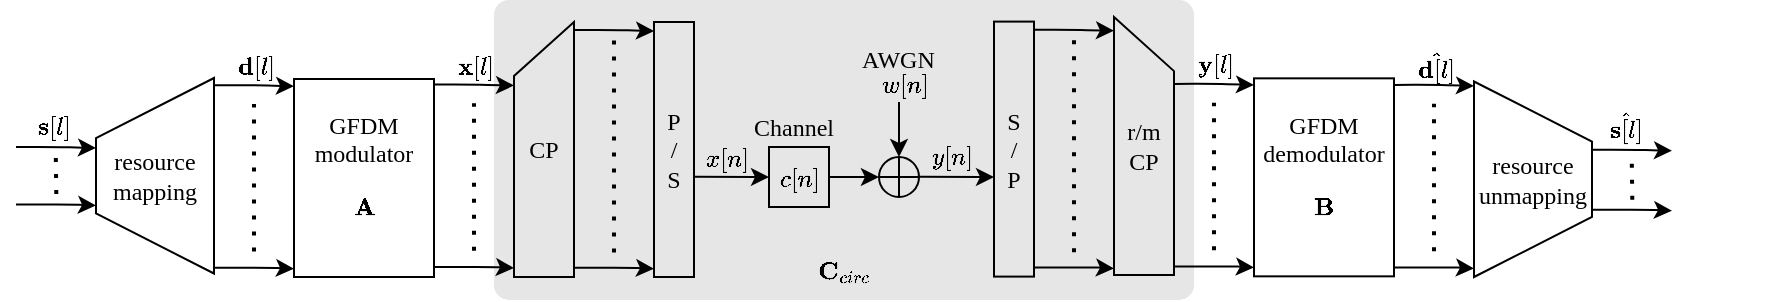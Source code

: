<mxfile version="14.1.8" type="device"><diagram id="kgpKYQtTHZ0yAKxKKP6v" name="Page-1"><mxGraphModel dx="1106" dy="860" grid="1" gridSize="10" guides="1" tooltips="1" connect="1" arrows="1" fold="1" page="1" pageScale="1" pageWidth="850" pageHeight="1100" math="1" shadow="0"><root><mxCell id="0"/><mxCell id="1" parent="0"/><mxCell id="hkhzS2_KRgTPWEiNly8_-1" value="" style="rounded=1;whiteSpace=wrap;html=1;strokeColor=none;fillColor=#E6E6E6;arcSize=5;" parent="1" vertex="1"><mxGeometry x="260" y="180" width="350" height="150" as="geometry"/></mxCell><mxCell id="mlKEXU8RvEvhg793acPe-8" value="&lt;span style=&quot;color: rgb(0 , 0 , 0) ; font-size: 12px ; font-style: normal ; font-weight: 400 ; letter-spacing: normal ; text-align: center ; text-indent: 0px ; text-transform: none ; word-spacing: 0px ; background-color: rgb(248 , 249 , 250) ; display: inline ; float: none&quot;&gt;$$\mathbf{s}[l]$$&lt;/span&gt;" style="text;whiteSpace=wrap;html=1;fontFamily=Times New Roman;" parent="1" vertex="1"><mxGeometry x="30" y="216.86" width="10" height="40" as="geometry"/></mxCell><mxCell id="mlKEXU8RvEvhg793acPe-23" value="P&lt;br&gt;/&lt;br&gt;S" style="rounded=0;whiteSpace=wrap;html=1;fontFamily=Times New Roman;fillColor=none;" parent="1" vertex="1"><mxGeometry x="340" y="191" width="20" height="127.5" as="geometry"/></mxCell><mxCell id="mlKEXU8RvEvhg793acPe-68" style="edgeStyle=orthogonalEdgeStyle;rounded=0;orthogonalLoop=1;jettySize=auto;html=1;entryX=0.855;entryY=0.855;entryDx=0;entryDy=0;entryPerimeter=0;fontSize=24;fontFamily=Times New Roman;" parent="1" source="mlKEXU8RvEvhg793acPe-25" target="mlKEXU8RvEvhg793acPe-44" edge="1"><mxGeometry relative="1" as="geometry"/></mxCell><mxCell id="mlKEXU8RvEvhg793acPe-25" value="&lt;span&gt;$$c[n]$$&lt;/span&gt;" style="rounded=0;whiteSpace=wrap;html=1;fontFamily=Times New Roman;fillColor=none;" parent="1" vertex="1"><mxGeometry x="397.5" y="253.5" width="30" height="30" as="geometry"/></mxCell><mxCell id="mlKEXU8RvEvhg793acPe-42" value="&lt;span style=&quot;color: rgb(0 , 0 , 0) ; font-size: 12px ; font-style: normal ; font-weight: 400 ; letter-spacing: normal ; text-align: center ; text-indent: 0px ; text-transform: none ; word-spacing: 0px ; background-color: rgb(248 , 249 , 250) ; display: inline ; float: none&quot;&gt;$$y[n]$$&lt;/span&gt;" style="text;whiteSpace=wrap;html=1;fontFamily=Times New Roman;" parent="1" vertex="1"><mxGeometry x="477" y="232.05" width="12" height="40" as="geometry"/></mxCell><mxCell id="mlKEXU8RvEvhg793acPe-44" value="" style="verticalLabelPosition=bottom;verticalAlign=top;html=1;shape=mxgraph.flowchart.or;rounded=0;direction=south;rotation=45;fontFamily=Times New Roman;fillColor=none;" parent="1" vertex="1"><mxGeometry x="452.5" y="258.5" width="20" height="20" as="geometry"/></mxCell><mxCell id="mlKEXU8RvEvhg793acPe-60" value="&lt;span style=&quot;color: rgb(0 , 0 , 0) ; font-size: 12px ; font-style: normal ; font-weight: 400 ; letter-spacing: normal ; text-align: center ; text-indent: 0px ; text-transform: none ; word-spacing: 0px ; background-color: rgb(248 , 249 , 250) ; display: inline ; float: none&quot;&gt;$$w[n]$$&lt;/span&gt;" style="text;whiteSpace=wrap;html=1;fontFamily=Times New Roman;" parent="1" vertex="1"><mxGeometry x="451.5" y="195.5" width="20" height="40" as="geometry"/></mxCell><mxCell id="mlKEXU8RvEvhg793acPe-69" value="" style="endArrow=classic;html=1;fontSize=24;entryX=0.145;entryY=0.855;entryDx=0;entryDy=0;entryPerimeter=0;fontFamily=Times New Roman;" parent="1" target="mlKEXU8RvEvhg793acPe-44" edge="1"><mxGeometry width="50" height="50" relative="1" as="geometry"><mxPoint x="462.5" y="231" as="sourcePoint"/><mxPoint x="439.5" y="284.5" as="targetPoint"/></mxGeometry></mxCell><mxCell id="PncQOkQU8mbkIJzHWDiO-9" value="" style="edgeStyle=orthogonalEdgeStyle;orthogonalLoop=1;jettySize=auto;html=1;fontFamily=Times New Roman;" parent="1" edge="1"><mxGeometry relative="1" as="geometry"><mxPoint x="21" y="253.51" as="sourcePoint"/><mxPoint x="61" y="254.01" as="targetPoint"/><Array as="points"><mxPoint x="41" y="253.49"/></Array></mxGeometry></mxCell><mxCell id="PncQOkQU8mbkIJzHWDiO-10" value="" style="endArrow=none;dashed=1;html=1;dashPattern=1 3;strokeWidth=2;fontFamily=Times New Roman;" parent="1" edge="1"><mxGeometry width="50" height="50" relative="1" as="geometry"><mxPoint x="41.15" y="277.02" as="sourcePoint"/><mxPoint x="40.85" y="254.52" as="targetPoint"/></mxGeometry></mxCell><mxCell id="PncQOkQU8mbkIJzHWDiO-11" value="" style="edgeStyle=orthogonalEdgeStyle;orthogonalLoop=1;jettySize=auto;html=1;fontFamily=Times New Roman;" parent="1" edge="1"><mxGeometry relative="1" as="geometry"><mxPoint x="21" y="282.26" as="sourcePoint"/><mxPoint x="61" y="282.74" as="targetPoint"/><Array as="points"><mxPoint x="51" y="282.76"/><mxPoint x="51" y="282.76"/></Array></mxGeometry></mxCell><mxCell id="PncQOkQU8mbkIJzHWDiO-13" value="" style="edgeStyle=orthogonalEdgeStyle;orthogonalLoop=1;jettySize=auto;html=1;fontFamily=Times New Roman;" parent="1" edge="1"><mxGeometry relative="1" as="geometry"><mxPoint x="230" y="222.25" as="sourcePoint"/><mxPoint x="270" y="222.75" as="targetPoint"/><Array as="points"><mxPoint x="250" y="222.23"/></Array></mxGeometry></mxCell><mxCell id="PncQOkQU8mbkIJzHWDiO-14" value="" style="edgeStyle=orthogonalEdgeStyle;orthogonalLoop=1;jettySize=auto;html=1;fontFamily=Times New Roman;" parent="1" edge="1"><mxGeometry relative="1" as="geometry"><mxPoint x="230" y="313.52" as="sourcePoint"/><mxPoint x="270" y="314" as="targetPoint"/><Array as="points"><mxPoint x="260" y="314.02"/><mxPoint x="260" y="314.02"/></Array></mxGeometry></mxCell><mxCell id="PncQOkQU8mbkIJzHWDiO-15" value="" style="endArrow=none;dashed=1;html=1;dashPattern=1 3;strokeWidth=2;fontFamily=Times New Roman;" parent="1" edge="1"><mxGeometry width="50" height="50" relative="1" as="geometry"><mxPoint x="250" y="305.38" as="sourcePoint"/><mxPoint x="250.0" y="231.63" as="targetPoint"/></mxGeometry></mxCell><mxCell id="PncQOkQU8mbkIJzHWDiO-17" value="&lt;span&gt;CP&lt;/span&gt;" style="shape=manualInput;whiteSpace=wrap;html=1;size=27;fontFamily=Times New Roman;fillColor=none;" parent="1" vertex="1"><mxGeometry x="270" y="191" width="30" height="127.5" as="geometry"/></mxCell><mxCell id="PncQOkQU8mbkIJzHWDiO-18" value="" style="edgeStyle=orthogonalEdgeStyle;orthogonalLoop=1;jettySize=auto;html=1;fontFamily=Times New Roman;" parent="1" edge="1"><mxGeometry relative="1" as="geometry"><mxPoint x="300" y="195.03" as="sourcePoint"/><mxPoint x="340" y="195.53" as="targetPoint"/><Array as="points"><mxPoint x="320" y="195.01"/></Array></mxGeometry></mxCell><mxCell id="PncQOkQU8mbkIJzHWDiO-19" value="" style="edgeStyle=orthogonalEdgeStyle;orthogonalLoop=1;jettySize=auto;html=1;fontFamily=Times New Roman;" parent="1" edge="1"><mxGeometry relative="1" as="geometry"><mxPoint x="300" y="313.89" as="sourcePoint"/><mxPoint x="340" y="314.37" as="targetPoint"/><Array as="points"><mxPoint x="330" y="314.39"/><mxPoint x="330" y="314.39"/></Array></mxGeometry></mxCell><mxCell id="PncQOkQU8mbkIJzHWDiO-20" value="" style="endArrow=none;dashed=1;html=1;dashPattern=1 3;strokeWidth=2;fontFamily=Times New Roman;" parent="1" edge="1"><mxGeometry width="50" height="50" relative="1" as="geometry"><mxPoint x="320" y="306.25" as="sourcePoint"/><mxPoint x="320" y="198.75" as="targetPoint"/></mxGeometry></mxCell><mxCell id="PncQOkQU8mbkIJzHWDiO-28" value="S&lt;br&gt;/&lt;br&gt;P" style="rounded=0;whiteSpace=wrap;html=1;fontFamily=Times New Roman;fillColor=none;" parent="1" vertex="1"><mxGeometry x="510" y="190.8" width="20" height="127.5" as="geometry"/></mxCell><mxCell id="PncQOkQU8mbkIJzHWDiO-30" value="" style="edgeStyle=orthogonalEdgeStyle;orthogonalLoop=1;jettySize=auto;html=1;fontFamily=Times New Roman;" parent="1" edge="1"><mxGeometry relative="1" as="geometry"><mxPoint x="530" y="194.88" as="sourcePoint"/><mxPoint x="570" y="195.38" as="targetPoint"/><Array as="points"><mxPoint x="550" y="194.86"/></Array></mxGeometry></mxCell><mxCell id="PncQOkQU8mbkIJzHWDiO-31" value="" style="edgeStyle=orthogonalEdgeStyle;orthogonalLoop=1;jettySize=auto;html=1;fontFamily=Times New Roman;" parent="1" edge="1"><mxGeometry relative="1" as="geometry"><mxPoint x="530" y="313.74" as="sourcePoint"/><mxPoint x="570" y="314.22" as="targetPoint"/><Array as="points"><mxPoint x="560" y="314.24"/><mxPoint x="560" y="314.24"/></Array></mxGeometry></mxCell><mxCell id="PncQOkQU8mbkIJzHWDiO-32" value="" style="endArrow=none;dashed=1;html=1;dashPattern=1 3;strokeWidth=2;fontFamily=Times New Roman;" parent="1" edge="1"><mxGeometry width="50" height="50" relative="1" as="geometry"><mxPoint x="550" y="306.1" as="sourcePoint"/><mxPoint x="550" y="198.6" as="targetPoint"/></mxGeometry></mxCell><mxCell id="PncQOkQU8mbkIJzHWDiO-33" value="&lt;span&gt;r/m&lt;br&gt;CP&lt;/span&gt;" style="shape=manualInput;whiteSpace=wrap;html=1;size=27;flipH=1;fontFamily=Times New Roman;fillColor=none;" parent="1" vertex="1"><mxGeometry x="570" y="188.55" width="30" height="129" as="geometry"/></mxCell><mxCell id="PncQOkQU8mbkIJzHWDiO-34" value="" style="edgeStyle=orthogonalEdgeStyle;orthogonalLoop=1;jettySize=auto;html=1;fontFamily=Times New Roman;" parent="1" edge="1"><mxGeometry relative="1" as="geometry"><mxPoint x="600" y="221.94" as="sourcePoint"/><mxPoint x="640" y="222.44" as="targetPoint"/><Array as="points"><mxPoint x="620" y="221.92"/></Array></mxGeometry></mxCell><mxCell id="PncQOkQU8mbkIJzHWDiO-35" value="" style="edgeStyle=orthogonalEdgeStyle;orthogonalLoop=1;jettySize=auto;html=1;fontFamily=Times New Roman;" parent="1" edge="1"><mxGeometry relative="1" as="geometry"><mxPoint x="600" y="313.21" as="sourcePoint"/><mxPoint x="640" y="313.69" as="targetPoint"/><Array as="points"><mxPoint x="630" y="313.71"/><mxPoint x="630" y="313.71"/></Array></mxGeometry></mxCell><mxCell id="PncQOkQU8mbkIJzHWDiO-36" value="" style="endArrow=none;dashed=1;html=1;dashPattern=1 3;strokeWidth=2;fontFamily=Times New Roman;" parent="1" edge="1"><mxGeometry width="50" height="50" relative="1" as="geometry"><mxPoint x="620" y="305.07" as="sourcePoint"/><mxPoint x="620" y="231.32" as="targetPoint"/></mxGeometry></mxCell><mxCell id="PncQOkQU8mbkIJzHWDiO-46" value="" style="edgeStyle=orthogonalEdgeStyle;orthogonalLoop=1;jettySize=auto;html=1;fontFamily=Times New Roman;" parent="1" edge="1"><mxGeometry relative="1" as="geometry"><mxPoint x="809" y="254.87" as="sourcePoint"/><mxPoint x="849" y="255.37" as="targetPoint"/><Array as="points"><mxPoint x="829" y="255.37"/></Array></mxGeometry></mxCell><mxCell id="PncQOkQU8mbkIJzHWDiO-47" value="" style="endArrow=none;dashed=1;html=1;dashPattern=1 3;strokeWidth=2;fontFamily=Times New Roman;" parent="1" edge="1"><mxGeometry width="50" height="50" relative="1" as="geometry"><mxPoint x="829.15" y="279.87" as="sourcePoint"/><mxPoint x="828.85" y="257.37" as="targetPoint"/></mxGeometry></mxCell><mxCell id="PncQOkQU8mbkIJzHWDiO-48" value="" style="edgeStyle=orthogonalEdgeStyle;orthogonalLoop=1;jettySize=auto;html=1;fontFamily=Times New Roman;" parent="1" edge="1"><mxGeometry relative="1" as="geometry"><mxPoint x="809" y="284.87" as="sourcePoint"/><mxPoint x="849" y="285.35" as="targetPoint"/><Array as="points"><mxPoint x="839" y="285.37"/><mxPoint x="839" y="285.37"/></Array></mxGeometry></mxCell><mxCell id="PncQOkQU8mbkIJzHWDiO-49" value="&lt;span style=&quot;color: rgb(0 , 0 , 0) ; font-size: 12px ; font-style: normal ; font-weight: 400 ; letter-spacing: normal ; text-align: center ; text-indent: 0px ; text-transform: none ; word-spacing: 0px ; background-color: rgb(248 , 249 , 250) ; display: inline ; float: none&quot;&gt;$$\hat{\mathbf{s}[l]&lt;br&gt;}$$&lt;/span&gt;" style="text;whiteSpace=wrap;html=1;fontFamily=Times New Roman;" parent="1" vertex="1"><mxGeometry x="816" y="215.5" width="20" height="40" as="geometry"/></mxCell><mxCell id="PncQOkQU8mbkIJzHWDiO-51" value="&lt;span style=&quot;color: rgb(0 , 0 , 0) ; font-size: 12px ; font-style: normal ; font-weight: 400 ; letter-spacing: normal ; text-align: center ; text-indent: 0px ; text-transform: none ; word-spacing: 0px ; background-color: rgb(248 , 249 , 250) ; display: inline ; float: none&quot;&gt;$${x[n]}$$&lt;/span&gt;" style="text;whiteSpace=wrap;html=1;fontFamily=Times New Roman;" parent="1" vertex="1"><mxGeometry x="364" y="233.25" width="12" height="40" as="geometry"/></mxCell><mxCell id="PncQOkQU8mbkIJzHWDiO-52" value="&lt;span style=&quot;color: rgb(0, 0, 0); font-size: 12px; font-style: normal; font-weight: 400; letter-spacing: normal; text-align: center; text-indent: 0px; text-transform: none; word-spacing: 0px; display: inline; float: none;&quot;&gt;Channel&lt;/span&gt;" style="text;whiteSpace=wrap;html=1;fontFamily=Times New Roman;labelBackgroundColor=none;" parent="1" vertex="1"><mxGeometry x="388" y="230" width="49" height="20" as="geometry"/></mxCell><mxCell id="PncQOkQU8mbkIJzHWDiO-53" value="&lt;span style=&quot;color: rgb(0 , 0 , 0) ; font-size: 12px ; font-style: normal ; font-weight: 400 ; letter-spacing: normal ; text-align: center ; text-indent: 0px ; text-transform: none ; word-spacing: 0px ; background-color: rgb(248 , 249 , 250) ; display: inline ; float: none&quot;&gt;$${\mathbf{x}[l]&lt;br&gt;}$$&lt;/span&gt;" style="text;whiteSpace=wrap;html=1;fontFamily=Times New Roman;" parent="1" vertex="1"><mxGeometry x="240" y="186.5" width="12" height="40" as="geometry"/></mxCell><mxCell id="PncQOkQU8mbkIJzHWDiO-54" value="&lt;span style=&quot;color: rgb(0 , 0 , 0) ; font-size: 12px ; font-style: normal ; font-weight: 400 ; letter-spacing: normal ; text-align: center ; text-indent: 0px ; text-transform: none ; word-spacing: 0px ; background-color: rgb(248 , 249 , 250) ; display: inline ; float: none&quot;&gt;$${\mathbf{y}[l]&lt;br&gt;}$$&lt;/span&gt;" style="text;whiteSpace=wrap;html=1;fontFamily=Times New Roman;" parent="1" vertex="1"><mxGeometry x="610" y="185.5" width="12" height="40" as="geometry"/></mxCell><mxCell id="PncQOkQU8mbkIJzHWDiO-57" value="&lt;span style=&quot;color: rgb(0 , 0 , 0) ; font-size: 12px ; font-style: normal ; font-weight: 400 ; letter-spacing: normal ; text-align: center ; text-indent: 0px ; text-transform: none ; word-spacing: 0px ; background-color: rgb(248 , 249 , 250) ; display: inline ; float: none&quot;&gt;$${\mathbf{d}[l]}$$&lt;/span&gt;" style="text;whiteSpace=wrap;html=1;fontFamily=Times New Roman;" parent="1" vertex="1"><mxGeometry x="130" y="186.5" width="12" height="40" as="geometry"/></mxCell><mxCell id="PncQOkQU8mbkIJzHWDiO-63" value="" style="endArrow=classic;html=1;fontFamily=Times New Roman;entryX=0;entryY=0.5;entryDx=0;entryDy=0;" parent="1" target="mlKEXU8RvEvhg793acPe-25" edge="1"><mxGeometry width="50" height="50" relative="1" as="geometry"><mxPoint x="360" y="268.38" as="sourcePoint"/><mxPoint x="387" y="268" as="targetPoint"/></mxGeometry></mxCell><mxCell id="PncQOkQU8mbkIJzHWDiO-65" value="&lt;span style=&quot;color: rgb(0, 0, 0); font-size: 12px; font-style: normal; font-weight: 400; letter-spacing: normal; text-align: center; text-indent: 0px; text-transform: none; word-spacing: 0px; display: inline; float: none;&quot;&gt;AWGN&lt;/span&gt;" style="text;whiteSpace=wrap;html=1;fontFamily=Times New Roman;labelBackgroundColor=none;" parent="1" vertex="1"><mxGeometry x="442" y="195.5" width="39" height="20" as="geometry"/></mxCell><mxCell id="Cc_f6WfauAv7iF329zKP-2" value="GFDM&lt;br&gt;modulator&lt;br&gt;$$\mathbf{A}$$" style="rounded=0;whiteSpace=wrap;html=1;fontFamily=Times New Roman;fillColor=none;" parent="1" vertex="1"><mxGeometry x="160" y="219.5" width="70" height="99" as="geometry"/></mxCell><mxCell id="Cc_f6WfauAv7iF329zKP-3" value="" style="edgeStyle=orthogonalEdgeStyle;orthogonalLoop=1;jettySize=auto;html=1;fontFamily=Times New Roman;" parent="1" edge="1"><mxGeometry relative="1" as="geometry"><mxPoint x="120" y="222.63" as="sourcePoint"/><mxPoint x="160" y="223.13" as="targetPoint"/><Array as="points"><mxPoint x="140" y="222.61"/></Array></mxGeometry></mxCell><mxCell id="Cc_f6WfauAv7iF329zKP-4" value="" style="edgeStyle=orthogonalEdgeStyle;orthogonalLoop=1;jettySize=auto;html=1;fontFamily=Times New Roman;" parent="1" edge="1"><mxGeometry relative="1" as="geometry"><mxPoint x="120" y="313.9" as="sourcePoint"/><mxPoint x="160" y="314.38" as="targetPoint"/><Array as="points"><mxPoint x="150" y="314.4"/><mxPoint x="150" y="314.4"/></Array></mxGeometry></mxCell><mxCell id="Cc_f6WfauAv7iF329zKP-5" value="" style="endArrow=none;dashed=1;html=1;dashPattern=1 3;strokeWidth=2;fontFamily=Times New Roman;" parent="1" edge="1"><mxGeometry width="50" height="50" relative="1" as="geometry"><mxPoint x="140" y="305.76" as="sourcePoint"/><mxPoint x="140" y="232.01" as="targetPoint"/></mxGeometry></mxCell><mxCell id="Cc_f6WfauAv7iF329zKP-7" value="resource&lt;br&gt;mapping" style="shape=trapezoid;perimeter=trapezoidPerimeter;whiteSpace=wrap;html=1;fixedSize=1;fillColor=none;rotation=0;fontFamily=Times New Roman;labelPosition=center;verticalLabelPosition=middle;align=center;verticalAlign=middle;direction=north;size=30.01;" parent="1" vertex="1"><mxGeometry x="61" y="219" width="59" height="97.75" as="geometry"/></mxCell><mxCell id="Cc_f6WfauAv7iF329zKP-11" value="GFDM&lt;br&gt;demodulator&lt;br&gt;$$\mathbf{B}$$" style="rounded=0;whiteSpace=wrap;html=1;fontFamily=Times New Roman;fillColor=none;" parent="1" vertex="1"><mxGeometry x="640" y="219.17" width="70" height="99" as="geometry"/></mxCell><mxCell id="Cc_f6WfauAv7iF329zKP-12" value="resource&lt;br&gt;unmapping" style="shape=trapezoid;perimeter=trapezoidPerimeter;whiteSpace=wrap;html=1;fixedSize=1;fillColor=none;rotation=0;fontFamily=Times New Roman;labelPosition=center;verticalLabelPosition=middle;align=center;verticalAlign=middle;direction=south;size=30.01;horizontal=1;" parent="1" vertex="1"><mxGeometry x="750" y="220.75" width="59" height="97.75" as="geometry"/></mxCell><mxCell id="Cc_f6WfauAv7iF329zKP-13" value="" style="edgeStyle=orthogonalEdgeStyle;orthogonalLoop=1;jettySize=auto;html=1;fontFamily=Times New Roman;" parent="1" edge="1"><mxGeometry relative="1" as="geometry"><mxPoint x="710" y="222.44" as="sourcePoint"/><mxPoint x="750" y="222.94" as="targetPoint"/><Array as="points"><mxPoint x="730" y="222.42"/></Array></mxGeometry></mxCell><mxCell id="Cc_f6WfauAv7iF329zKP-14" value="" style="edgeStyle=orthogonalEdgeStyle;orthogonalLoop=1;jettySize=auto;html=1;fontFamily=Times New Roman;" parent="1" edge="1"><mxGeometry relative="1" as="geometry"><mxPoint x="710" y="313.71" as="sourcePoint"/><mxPoint x="750" y="314.19" as="targetPoint"/><Array as="points"><mxPoint x="740" y="314.21"/><mxPoint x="740" y="314.21"/></Array></mxGeometry></mxCell><mxCell id="Cc_f6WfauAv7iF329zKP-15" value="" style="endArrow=none;dashed=1;html=1;dashPattern=1 3;strokeWidth=2;fontFamily=Times New Roman;" parent="1" edge="1"><mxGeometry width="50" height="50" relative="1" as="geometry"><mxPoint x="730" y="305.57" as="sourcePoint"/><mxPoint x="730" y="231.82" as="targetPoint"/></mxGeometry></mxCell><mxCell id="Cc_f6WfauAv7iF329zKP-17" value="&lt;span style=&quot;color: rgb(0 , 0 , 0) ; font-size: 12px ; font-style: normal ; font-weight: 400 ; letter-spacing: normal ; text-align: center ; text-indent: 0px ; text-transform: none ; word-spacing: 0px ; background-color: rgb(248 , 249 , 250) ; display: inline ; float: none&quot;&gt;$$\hat{\mathbf{d}[l]&lt;br&gt;}$$&lt;/span&gt;" style="text;whiteSpace=wrap;html=1;fontFamily=Times New Roman;" parent="1" vertex="1"><mxGeometry x="720" y="185.5" width="20" height="40" as="geometry"/></mxCell><mxCell id="hkhzS2_KRgTPWEiNly8_-2" value="&lt;span style=&quot;color: rgb(0 , 0 , 0) ; font-size: 12px ; font-style: normal ; font-weight: 400 ; letter-spacing: normal ; text-indent: 0px ; text-transform: none ; word-spacing: 0px ; background-color: rgb(248 , 249 , 250) ; display: inline ; float: none&quot;&gt;$${\mathbf{C}_{circ}}$$&lt;/span&gt;" style="text;whiteSpace=wrap;html=1;fontFamily=Times New Roman;align=center;" parent="1" vertex="1"><mxGeometry x="417.75" y="290" width="34.5" height="40" as="geometry"/></mxCell><mxCell id="6JoRwTdS4jxHJIixL87w-1" value="" style="endArrow=classic;html=1;fontFamily=Times New Roman;entryX=0;entryY=0.5;entryDx=0;entryDy=0;" parent="1" edge="1"><mxGeometry width="50" height="50" relative="1" as="geometry"><mxPoint x="472.5" y="268.42" as="sourcePoint"/><mxPoint x="510" y="268.54" as="targetPoint"/></mxGeometry></mxCell></root></mxGraphModel></diagram></mxfile>